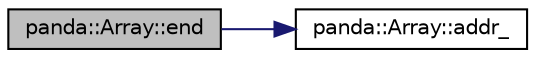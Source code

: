 digraph G
{
  edge [fontname="Helvetica",fontsize="10",labelfontname="Helvetica",labelfontsize="10"];
  node [fontname="Helvetica",fontsize="10",shape=record];
  rankdir=LR;
  Node1 [label="panda::Array::end",height=0.2,width=0.4,color="black", fillcolor="grey75", style="filled" fontcolor="black"];
  Node1 -> Node2 [color="midnightblue",fontsize="10",style="solid"];
  Node2 [label="panda::Array::addr_",height=0.2,width=0.4,color="black", fillcolor="white", style="filled",URL="$classpanda_1_1Array.html#a7ccf276765e6e092bea87b7181053ac5"];
}
